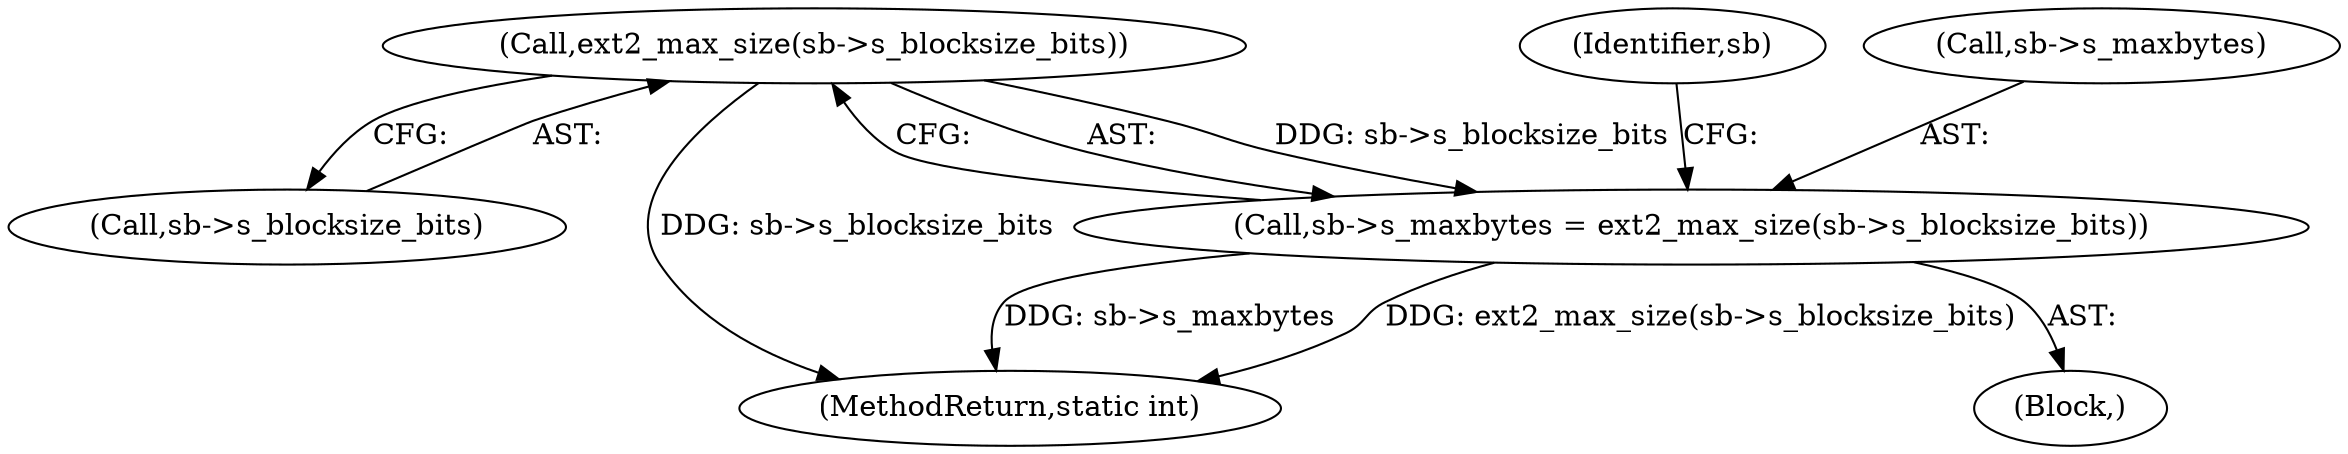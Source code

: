 digraph "0_linux_be0726d33cb8f411945884664924bed3cb8c70ee_0@pointer" {
"1000604" [label="(Call,ext2_max_size(sb->s_blocksize_bits))"];
"1000600" [label="(Call,sb->s_maxbytes = ext2_max_size(sb->s_blocksize_bits))"];
"1000610" [label="(Identifier,sb)"];
"1000605" [label="(Call,sb->s_blocksize_bits)"];
"1001382" [label="(MethodReturn,static int)"];
"1000600" [label="(Call,sb->s_maxbytes = ext2_max_size(sb->s_blocksize_bits))"];
"1000604" [label="(Call,ext2_max_size(sb->s_blocksize_bits))"];
"1000113" [label="(Block,)"];
"1000601" [label="(Call,sb->s_maxbytes)"];
"1000604" -> "1000600"  [label="AST: "];
"1000604" -> "1000605"  [label="CFG: "];
"1000605" -> "1000604"  [label="AST: "];
"1000600" -> "1000604"  [label="CFG: "];
"1000604" -> "1001382"  [label="DDG: sb->s_blocksize_bits"];
"1000604" -> "1000600"  [label="DDG: sb->s_blocksize_bits"];
"1000600" -> "1000113"  [label="AST: "];
"1000601" -> "1000600"  [label="AST: "];
"1000610" -> "1000600"  [label="CFG: "];
"1000600" -> "1001382"  [label="DDG: ext2_max_size(sb->s_blocksize_bits)"];
"1000600" -> "1001382"  [label="DDG: sb->s_maxbytes"];
}
